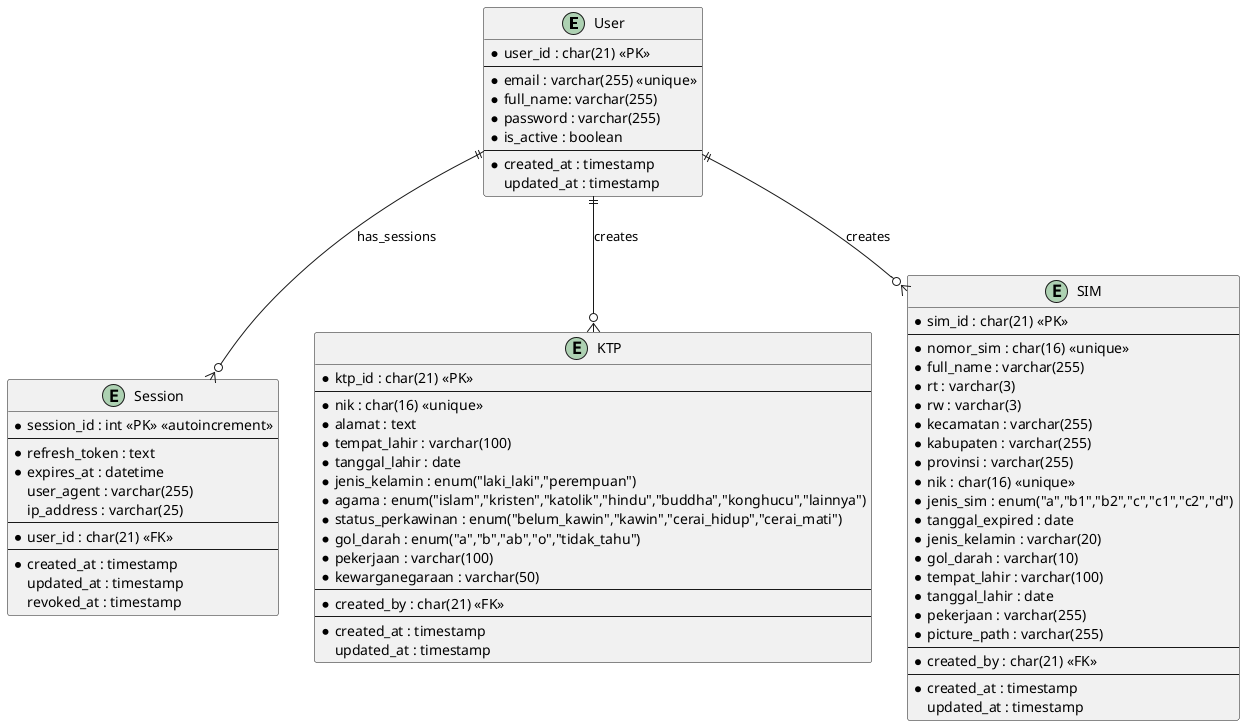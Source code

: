 @startuml

  entity User {
    * user_id : char(21) <<PK>>
    --
    * email : varchar(255) <<unique>>
    * full_name: varchar(255) 
    * password : varchar(255)
    * is_active : boolean
    --
    * created_at : timestamp
    updated_at : timestamp
  }

  entity Session {
    * session_id : int <<PK>> <<autoincrement>>
    --
    * refresh_token : text
    * expires_at : datetime
    user_agent : varchar(255)
    ip_address : varchar(25)
    --
    * user_id : char(21) <<FK>>
    --
    * created_at : timestamp
    updated_at : timestamp
    revoked_at : timestamp
  }

 entity KTP {
    * ktp_id : char(21) <<PK>>
    --
    * nik : char(16) <<unique>>
    * alamat : text
    * tempat_lahir : varchar(100)
    * tanggal_lahir : date
    * jenis_kelamin : enum("laki_laki","perempuan")
    * agama : enum("islam","kristen","katolik","hindu","buddha","konghucu","lainnya")
    * status_perkawinan : enum("belum_kawin","kawin","cerai_hidup","cerai_mati")
    * gol_darah : enum("a","b","ab","o","tidak_tahu")
    * pekerjaan : varchar(100)
    * kewarganegaraan : varchar(50)
    --
    * created_by : char(21) <<FK>>
    --
    * created_at : timestamp
    updated_at : timestamp
  }

  entity SIM {
    * sim_id : char(21) <<PK>>
    --
    * nomor_sim : char(16) <<unique>>
    * full_name : varchar(255)
    * rt : varchar(3)
    * rw : varchar(3)
    * kecamatan : varchar(255)
    * kabupaten : varchar(255)
    * provinsi : varchar(255)
    * nik : char(16) <<unique>>
    * jenis_sim : enum("a","b1","b2","c","c1","c2","d")
    * tanggal_expired : date
    * jenis_kelamin : varchar(20)
    * gol_darah : varchar(10)
    * tempat_lahir : varchar(100)
    * tanggal_lahir : date
    * pekerjaan : varchar(255)
    * picture_path : varchar(255)
    --
    * created_by : char(21) <<FK>>
    --
    * created_at : timestamp
    updated_at : timestamp
  }

  User ||--o{ Session : "has_sessions"
  User ||--o{ KTP : "creates"
  User ||--o{ SIM : "creates"
@enduml